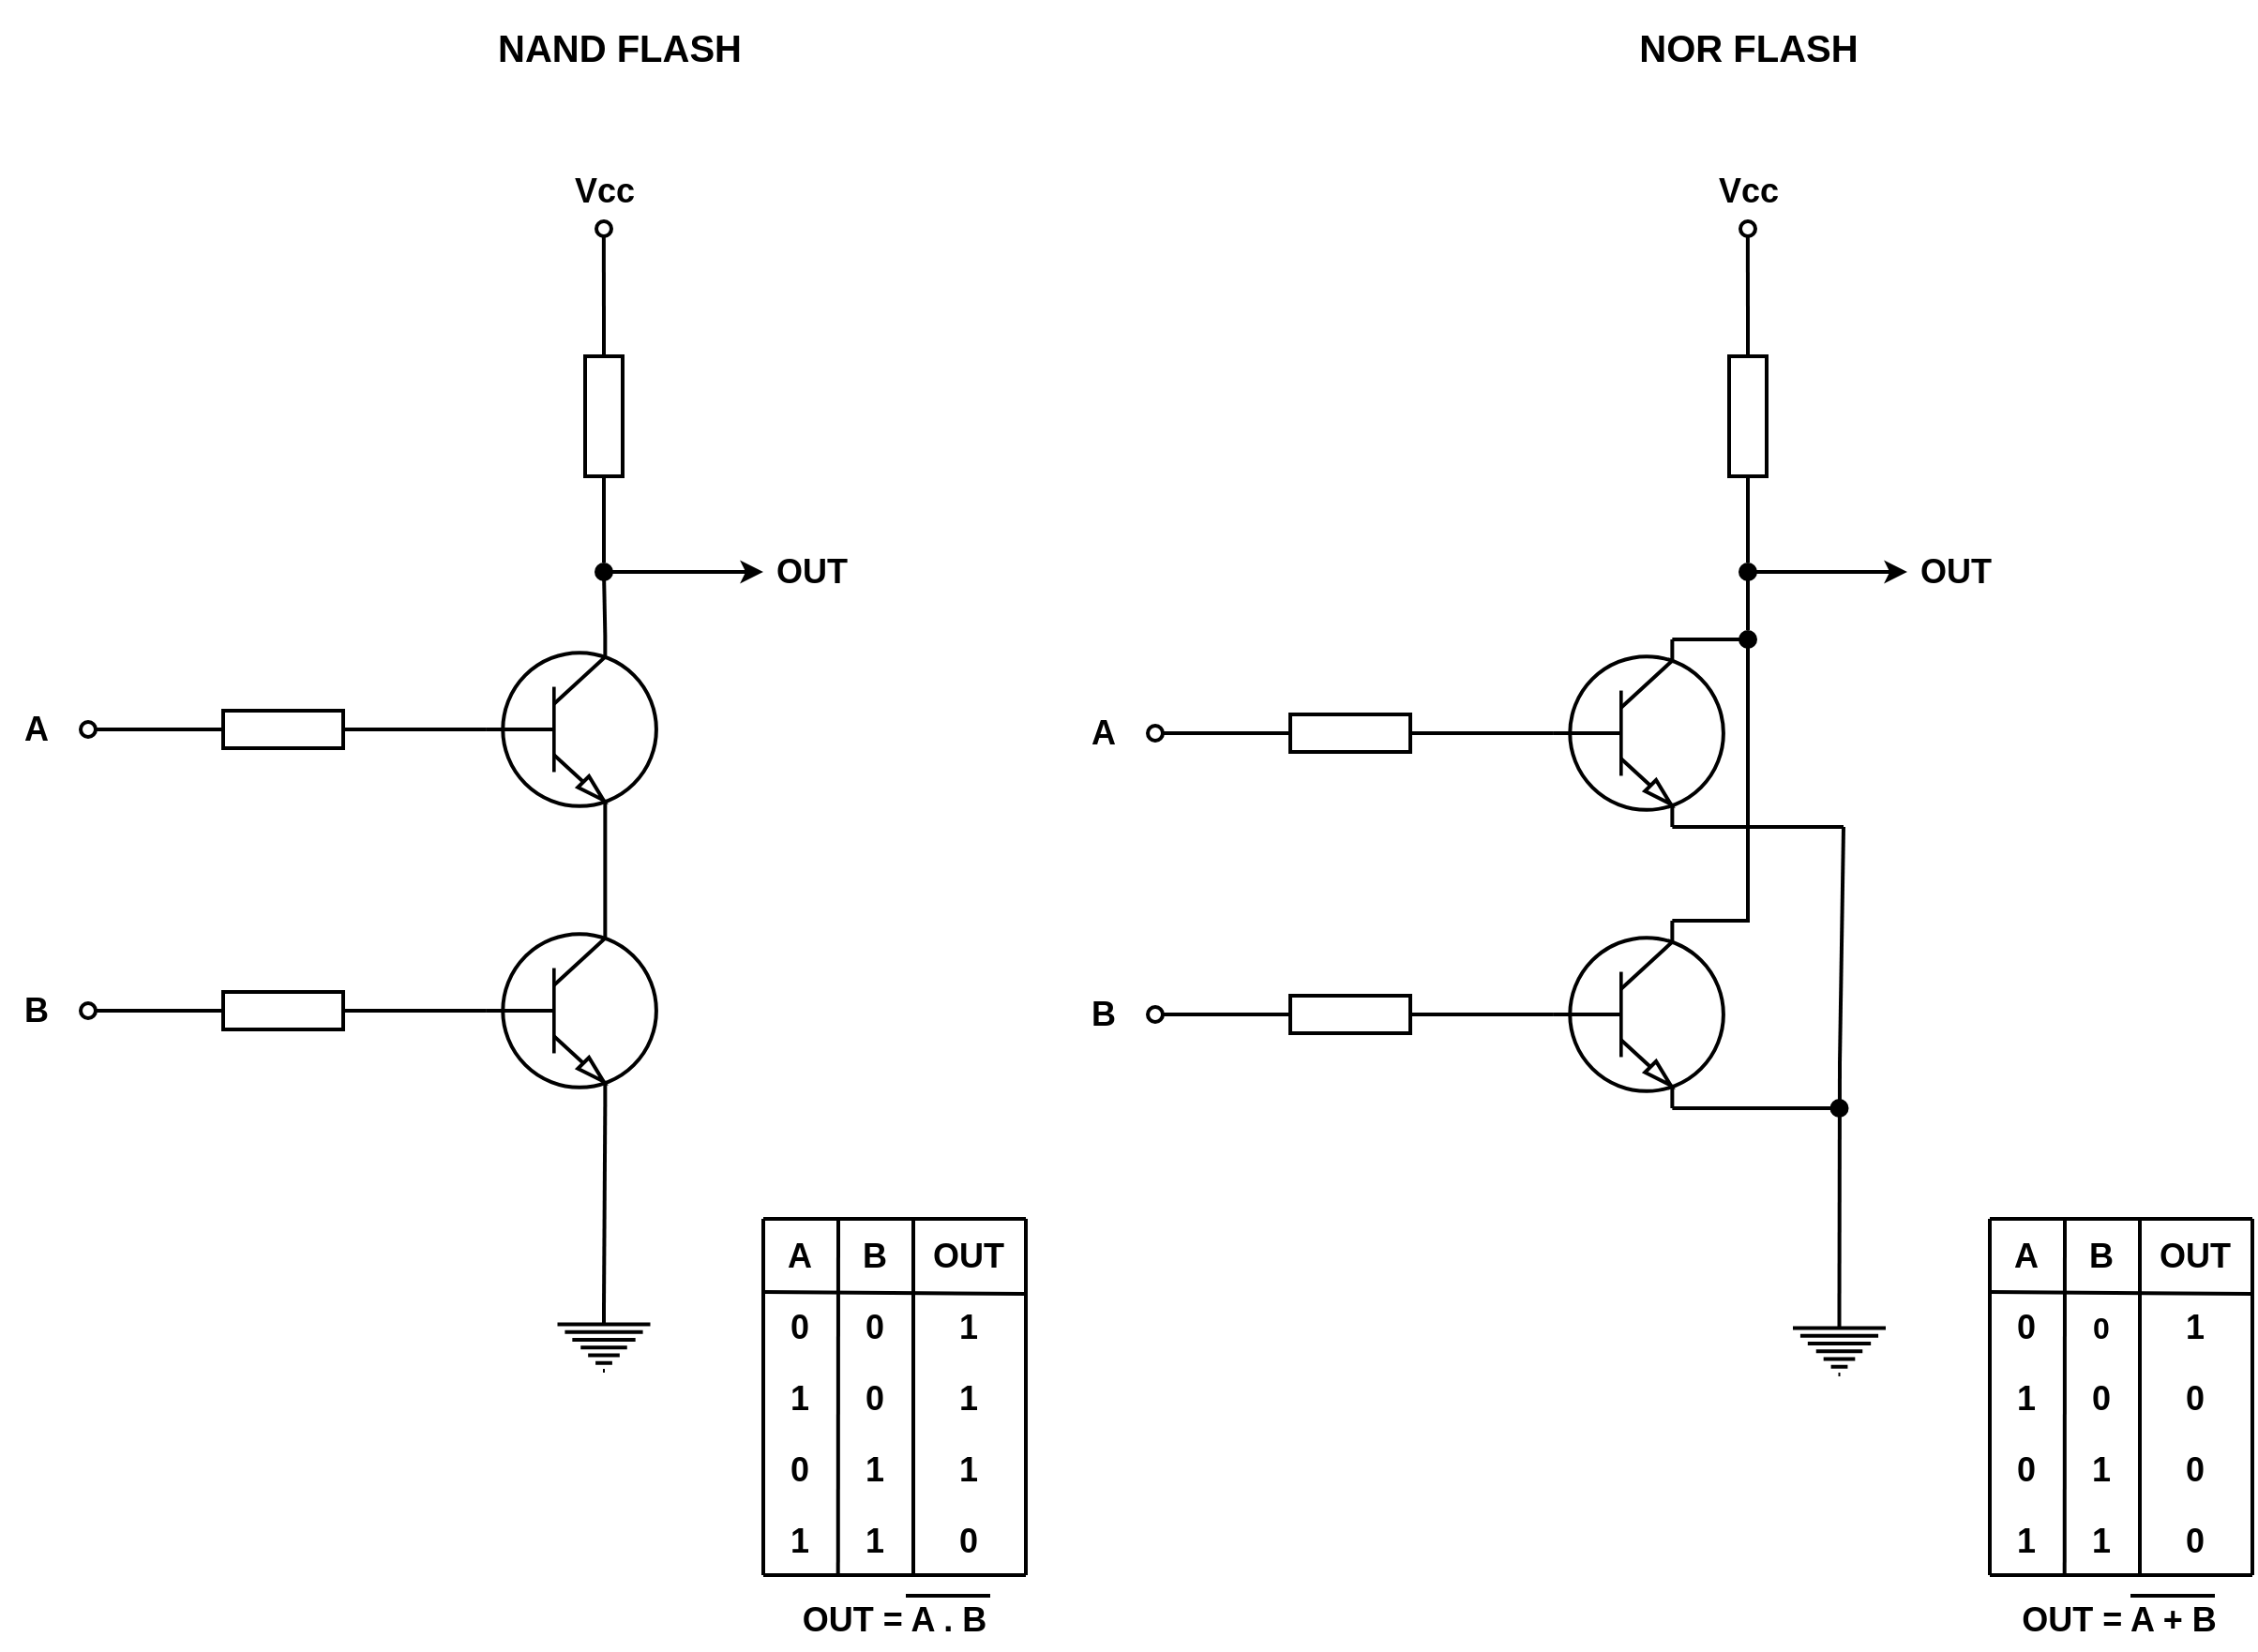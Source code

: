 <mxfile version="26.0.16">
  <diagram name="Page-1" id="vT6rq7Of7pHe-hrVJGG3">
    <mxGraphModel dx="1024" dy="597" grid="0" gridSize="10" guides="1" tooltips="1" connect="1" arrows="1" fold="1" page="1" pageScale="1" pageWidth="1169" pageHeight="827" math="0" shadow="0">
      <root>
        <mxCell id="0" />
        <mxCell id="1" parent="0" />
        <mxCell id="3pAlPZPcOlRgr9j1wwfS-1" value="" style="pointerEvents=1;verticalLabelPosition=bottom;shadow=0;dashed=0;align=center;html=1;verticalAlign=top;shape=mxgraph.electrical.resistors.resistor_1;rotation=90;strokeWidth=2;" vertex="1" parent="1">
          <mxGeometry x="332" y="242" width="100" height="20" as="geometry" />
        </mxCell>
        <mxCell id="3pAlPZPcOlRgr9j1wwfS-3" value="" style="verticalLabelPosition=bottom;shadow=0;dashed=0;align=center;html=1;verticalAlign=top;shape=mxgraph.electrical.transistors.npn_transistor_1;strokeWidth=2;" vertex="1" parent="1">
          <mxGeometry x="317" y="369" width="95" height="100" as="geometry" />
        </mxCell>
        <mxCell id="3pAlPZPcOlRgr9j1wwfS-4" value="" style="endArrow=none;html=1;rounded=0;entryX=1;entryY=0.5;entryDx=0;entryDy=0;entryPerimeter=0;strokeWidth=2;" edge="1" parent="1" source="3pAlPZPcOlRgr9j1wwfS-15" target="3pAlPZPcOlRgr9j1wwfS-1">
          <mxGeometry width="50" height="50" relative="1" as="geometry">
            <mxPoint x="382" y="306" as="sourcePoint" />
            <mxPoint x="409" y="323" as="targetPoint" />
          </mxGeometry>
        </mxCell>
        <mxCell id="3pAlPZPcOlRgr9j1wwfS-5" value="" style="endArrow=none;html=1;rounded=0;entryX=0;entryY=0.5;entryDx=0;entryDy=0;entryPerimeter=0;exitX=1;exitY=0.5;exitDx=0;exitDy=0;exitPerimeter=0;strokeWidth=2;" edge="1" parent="1" source="3pAlPZPcOlRgr9j1wwfS-6" target="3pAlPZPcOlRgr9j1wwfS-3">
          <mxGeometry width="50" height="50" relative="1" as="geometry">
            <mxPoint x="259" y="419" as="sourcePoint" />
            <mxPoint x="283" y="407" as="targetPoint" />
          </mxGeometry>
        </mxCell>
        <mxCell id="3pAlPZPcOlRgr9j1wwfS-6" value="" style="pointerEvents=1;verticalLabelPosition=bottom;shadow=0;dashed=0;align=center;html=1;verticalAlign=top;shape=mxgraph.electrical.resistors.resistor_1;strokeWidth=2;" vertex="1" parent="1">
          <mxGeometry x="161" y="409" width="100" height="20" as="geometry" />
        </mxCell>
        <mxCell id="3pAlPZPcOlRgr9j1wwfS-7" value="" style="verticalLabelPosition=bottom;shadow=0;dashed=0;align=center;html=1;verticalAlign=top;shape=mxgraph.electrical.logic_gates.inverting_contact;strokeWidth=2;" vertex="1" parent="1">
          <mxGeometry x="102" y="414" width="10" height="10" as="geometry" />
        </mxCell>
        <mxCell id="3pAlPZPcOlRgr9j1wwfS-8" value="" style="endArrow=none;html=1;rounded=0;exitX=0;exitY=0.5;exitDx=0;exitDy=0;exitPerimeter=0;entryX=0.9;entryY=0.5;entryDx=0;entryDy=0;entryPerimeter=0;strokeWidth=2;" edge="1" parent="1" source="3pAlPZPcOlRgr9j1wwfS-6" target="3pAlPZPcOlRgr9j1wwfS-7">
          <mxGeometry width="50" height="50" relative="1" as="geometry">
            <mxPoint x="197" y="459" as="sourcePoint" />
            <mxPoint x="247" y="409" as="targetPoint" />
          </mxGeometry>
        </mxCell>
        <mxCell id="3pAlPZPcOlRgr9j1wwfS-9" value="" style="verticalLabelPosition=bottom;shadow=0;dashed=0;align=center;html=1;verticalAlign=top;shape=mxgraph.electrical.transistors.npn_transistor_1;strokeWidth=2;" vertex="1" parent="1">
          <mxGeometry x="317" y="519" width="95" height="100" as="geometry" />
        </mxCell>
        <mxCell id="3pAlPZPcOlRgr9j1wwfS-10" value="" style="endArrow=none;html=1;rounded=0;entryX=0;entryY=0.5;entryDx=0;entryDy=0;entryPerimeter=0;exitX=1;exitY=0.5;exitDx=0;exitDy=0;exitPerimeter=0;strokeWidth=2;" edge="1" parent="1" source="3pAlPZPcOlRgr9j1wwfS-11" target="3pAlPZPcOlRgr9j1wwfS-9">
          <mxGeometry width="50" height="50" relative="1" as="geometry">
            <mxPoint x="259" y="569" as="sourcePoint" />
            <mxPoint x="283" y="557" as="targetPoint" />
          </mxGeometry>
        </mxCell>
        <mxCell id="3pAlPZPcOlRgr9j1wwfS-11" value="" style="pointerEvents=1;verticalLabelPosition=bottom;shadow=0;dashed=0;align=center;html=1;verticalAlign=top;shape=mxgraph.electrical.resistors.resistor_1;strokeWidth=2;" vertex="1" parent="1">
          <mxGeometry x="161" y="559" width="100" height="20" as="geometry" />
        </mxCell>
        <mxCell id="3pAlPZPcOlRgr9j1wwfS-12" value="" style="verticalLabelPosition=bottom;shadow=0;dashed=0;align=center;html=1;verticalAlign=top;shape=mxgraph.electrical.logic_gates.inverting_contact;strokeWidth=2;" vertex="1" parent="1">
          <mxGeometry x="102" y="564" width="10" height="10" as="geometry" />
        </mxCell>
        <mxCell id="3pAlPZPcOlRgr9j1wwfS-13" value="" style="endArrow=none;html=1;rounded=0;exitX=0;exitY=0.5;exitDx=0;exitDy=0;exitPerimeter=0;entryX=0.9;entryY=0.5;entryDx=0;entryDy=0;entryPerimeter=0;strokeWidth=2;" edge="1" parent="1" source="3pAlPZPcOlRgr9j1wwfS-11" target="3pAlPZPcOlRgr9j1wwfS-12">
          <mxGeometry width="50" height="50" relative="1" as="geometry">
            <mxPoint x="197" y="609" as="sourcePoint" />
            <mxPoint x="247" y="559" as="targetPoint" />
          </mxGeometry>
        </mxCell>
        <mxCell id="3pAlPZPcOlRgr9j1wwfS-14" value="" style="endArrow=none;html=1;rounded=0;entryX=0.7;entryY=1;entryDx=0;entryDy=0;entryPerimeter=0;exitX=0.7;exitY=0;exitDx=0;exitDy=0;exitPerimeter=0;strokeWidth=2;" edge="1" parent="1" source="3pAlPZPcOlRgr9j1wwfS-9" target="3pAlPZPcOlRgr9j1wwfS-3">
          <mxGeometry width="50" height="50" relative="1" as="geometry">
            <mxPoint x="342" y="563" as="sourcePoint" />
            <mxPoint x="392" y="513" as="targetPoint" />
          </mxGeometry>
        </mxCell>
        <mxCell id="3pAlPZPcOlRgr9j1wwfS-15" value="" style="verticalLabelPosition=bottom;shadow=0;dashed=0;align=center;html=1;verticalAlign=top;shape=mxgraph.electrical.logic_gates.inverting_contact;fillColor=#000000;strokeWidth=2;" vertex="1" parent="1">
          <mxGeometry x="377" y="330" width="10" height="10" as="geometry" />
        </mxCell>
        <mxCell id="3pAlPZPcOlRgr9j1wwfS-19" value="" style="endArrow=none;html=1;rounded=0;exitX=0.7;exitY=0;exitDx=0;exitDy=0;exitPerimeter=0;entryX=0.5;entryY=0.5;entryDx=0;entryDy=0;entryPerimeter=0;strokeWidth=2;" edge="1" parent="1" source="3pAlPZPcOlRgr9j1wwfS-3" target="3pAlPZPcOlRgr9j1wwfS-15">
          <mxGeometry width="50" height="50" relative="1" as="geometry">
            <mxPoint x="347" y="377" as="sourcePoint" />
            <mxPoint x="397" y="327" as="targetPoint" />
          </mxGeometry>
        </mxCell>
        <mxCell id="3pAlPZPcOlRgr9j1wwfS-20" value="" style="endArrow=none;html=1;rounded=0;exitX=0;exitY=0.5;exitDx=0;exitDy=0;exitPerimeter=0;entryX=0.492;entryY=0.888;entryDx=0;entryDy=0;entryPerimeter=0;strokeWidth=2;" edge="1" parent="1" source="3pAlPZPcOlRgr9j1wwfS-1" target="3pAlPZPcOlRgr9j1wwfS-21">
          <mxGeometry width="50" height="50" relative="1" as="geometry">
            <mxPoint x="360" y="174" as="sourcePoint" />
            <mxPoint x="382" y="149" as="targetPoint" />
          </mxGeometry>
        </mxCell>
        <mxCell id="3pAlPZPcOlRgr9j1wwfS-21" value="" style="verticalLabelPosition=bottom;shadow=0;dashed=0;align=center;html=1;verticalAlign=top;shape=mxgraph.electrical.logic_gates.inverting_contact;strokeWidth=2;" vertex="1" parent="1">
          <mxGeometry x="377" y="147" width="10" height="10" as="geometry" />
        </mxCell>
        <mxCell id="3pAlPZPcOlRgr9j1wwfS-24" value="" style="pointerEvents=1;verticalLabelPosition=bottom;shadow=0;dashed=0;align=center;html=1;verticalAlign=top;shape=mxgraph.electrical.signal_sources.protective_earth;strokeWidth=2;" vertex="1" parent="1">
          <mxGeometry x="357.25" y="728" width="49.5" height="33" as="geometry" />
        </mxCell>
        <mxCell id="3pAlPZPcOlRgr9j1wwfS-25" value="" style="endArrow=none;html=1;rounded=0;entryX=0.7;entryY=1;entryDx=0;entryDy=0;entryPerimeter=0;exitX=0.5;exitY=0;exitDx=0;exitDy=0;exitPerimeter=0;strokeWidth=2;" edge="1" parent="1" source="3pAlPZPcOlRgr9j1wwfS-24" target="3pAlPZPcOlRgr9j1wwfS-9">
          <mxGeometry width="50" height="50" relative="1" as="geometry">
            <mxPoint x="343" y="697" as="sourcePoint" />
            <mxPoint x="393" y="647" as="targetPoint" />
          </mxGeometry>
        </mxCell>
        <mxCell id="3pAlPZPcOlRgr9j1wwfS-26" value="&lt;font style=&quot;font-size: 18px;&quot;&gt;&lt;b style=&quot;&quot;&gt;A&lt;/b&gt;&lt;/font&gt;" style="text;html=1;align=center;verticalAlign=middle;whiteSpace=wrap;rounded=0;strokeWidth=2;" vertex="1" parent="1">
          <mxGeometry x="60" y="400" width="39" height="38" as="geometry" />
        </mxCell>
        <mxCell id="3pAlPZPcOlRgr9j1wwfS-27" value="&lt;font style=&quot;font-size: 18px;&quot;&gt;&lt;b style=&quot;&quot;&gt;B&lt;/b&gt;&lt;/font&gt;" style="text;html=1;align=center;verticalAlign=middle;whiteSpace=wrap;rounded=0;strokeWidth=2;" vertex="1" parent="1">
          <mxGeometry x="60" y="550" width="39" height="38" as="geometry" />
        </mxCell>
        <mxCell id="3pAlPZPcOlRgr9j1wwfS-28" value="&lt;font style=&quot;font-size: 18px;&quot;&gt;&lt;b style=&quot;&quot;&gt;Vcc&lt;/b&gt;&lt;/font&gt;" style="text;html=1;align=center;verticalAlign=middle;whiteSpace=wrap;rounded=0;strokeWidth=2;" vertex="1" parent="1">
          <mxGeometry x="362.5" y="113" width="39" height="38" as="geometry" />
        </mxCell>
        <mxCell id="3pAlPZPcOlRgr9j1wwfS-29" value="" style="endArrow=classic;html=1;rounded=0;exitX=0.9;exitY=0.5;exitDx=0;exitDy=0;exitPerimeter=0;strokeWidth=2;" edge="1" parent="1" source="3pAlPZPcOlRgr9j1wwfS-15">
          <mxGeometry width="50" height="50" relative="1" as="geometry">
            <mxPoint x="410" y="322" as="sourcePoint" />
            <mxPoint x="467" y="335" as="targetPoint" />
          </mxGeometry>
        </mxCell>
        <mxCell id="3pAlPZPcOlRgr9j1wwfS-31" value="" style="pointerEvents=1;verticalLabelPosition=bottom;shadow=0;dashed=0;align=center;html=1;verticalAlign=top;shape=mxgraph.electrical.resistors.resistor_1;rotation=90;strokeWidth=2;" vertex="1" parent="1">
          <mxGeometry x="942" y="242" width="100" height="20" as="geometry" />
        </mxCell>
        <mxCell id="3pAlPZPcOlRgr9j1wwfS-32" value="" style="verticalLabelPosition=bottom;shadow=0;dashed=0;align=center;html=1;verticalAlign=top;shape=mxgraph.electrical.transistors.npn_transistor_1;strokeWidth=2;" vertex="1" parent="1">
          <mxGeometry x="886" y="371" width="95" height="100" as="geometry" />
        </mxCell>
        <mxCell id="3pAlPZPcOlRgr9j1wwfS-33" value="" style="endArrow=none;html=1;rounded=0;entryX=1;entryY=0.5;entryDx=0;entryDy=0;entryPerimeter=0;strokeWidth=2;" edge="1" parent="1" source="3pAlPZPcOlRgr9j1wwfS-44" target="3pAlPZPcOlRgr9j1wwfS-31">
          <mxGeometry width="50" height="50" relative="1" as="geometry">
            <mxPoint x="992" y="306" as="sourcePoint" />
            <mxPoint x="1019" y="323" as="targetPoint" />
          </mxGeometry>
        </mxCell>
        <mxCell id="3pAlPZPcOlRgr9j1wwfS-34" value="" style="endArrow=none;html=1;rounded=0;entryX=0;entryY=0.5;entryDx=0;entryDy=0;entryPerimeter=0;exitX=1;exitY=0.5;exitDx=0;exitDy=0;exitPerimeter=0;strokeWidth=2;" edge="1" parent="1" source="3pAlPZPcOlRgr9j1wwfS-35" target="3pAlPZPcOlRgr9j1wwfS-32">
          <mxGeometry width="50" height="50" relative="1" as="geometry">
            <mxPoint x="828" y="421" as="sourcePoint" />
            <mxPoint x="852" y="409" as="targetPoint" />
          </mxGeometry>
        </mxCell>
        <mxCell id="3pAlPZPcOlRgr9j1wwfS-35" value="" style="pointerEvents=1;verticalLabelPosition=bottom;shadow=0;dashed=0;align=center;html=1;verticalAlign=top;shape=mxgraph.electrical.resistors.resistor_1;strokeWidth=2;" vertex="1" parent="1">
          <mxGeometry x="730" y="411" width="100" height="20" as="geometry" />
        </mxCell>
        <mxCell id="3pAlPZPcOlRgr9j1wwfS-36" value="" style="verticalLabelPosition=bottom;shadow=0;dashed=0;align=center;html=1;verticalAlign=top;shape=mxgraph.electrical.logic_gates.inverting_contact;strokeWidth=2;" vertex="1" parent="1">
          <mxGeometry x="671" y="416" width="10" height="10" as="geometry" />
        </mxCell>
        <mxCell id="3pAlPZPcOlRgr9j1wwfS-37" value="" style="endArrow=none;html=1;rounded=0;exitX=0;exitY=0.5;exitDx=0;exitDy=0;exitPerimeter=0;entryX=0.9;entryY=0.5;entryDx=0;entryDy=0;entryPerimeter=0;strokeWidth=2;" edge="1" parent="1" source="3pAlPZPcOlRgr9j1wwfS-35" target="3pAlPZPcOlRgr9j1wwfS-36">
          <mxGeometry width="50" height="50" relative="1" as="geometry">
            <mxPoint x="766" y="461" as="sourcePoint" />
            <mxPoint x="816" y="411" as="targetPoint" />
          </mxGeometry>
        </mxCell>
        <mxCell id="3pAlPZPcOlRgr9j1wwfS-38" value="" style="verticalLabelPosition=bottom;shadow=0;dashed=0;align=center;html=1;verticalAlign=top;shape=mxgraph.electrical.transistors.npn_transistor_1;strokeWidth=2;" vertex="1" parent="1">
          <mxGeometry x="886" y="521" width="95" height="100" as="geometry" />
        </mxCell>
        <mxCell id="3pAlPZPcOlRgr9j1wwfS-39" value="" style="endArrow=none;html=1;rounded=0;entryX=0;entryY=0.5;entryDx=0;entryDy=0;entryPerimeter=0;exitX=1;exitY=0.5;exitDx=0;exitDy=0;exitPerimeter=0;strokeWidth=2;" edge="1" parent="1" source="3pAlPZPcOlRgr9j1wwfS-40" target="3pAlPZPcOlRgr9j1wwfS-38">
          <mxGeometry width="50" height="50" relative="1" as="geometry">
            <mxPoint x="828" y="571" as="sourcePoint" />
            <mxPoint x="852" y="559" as="targetPoint" />
          </mxGeometry>
        </mxCell>
        <mxCell id="3pAlPZPcOlRgr9j1wwfS-40" value="" style="pointerEvents=1;verticalLabelPosition=bottom;shadow=0;dashed=0;align=center;html=1;verticalAlign=top;shape=mxgraph.electrical.resistors.resistor_1;strokeWidth=2;" vertex="1" parent="1">
          <mxGeometry x="730" y="561" width="100" height="20" as="geometry" />
        </mxCell>
        <mxCell id="3pAlPZPcOlRgr9j1wwfS-41" value="" style="verticalLabelPosition=bottom;shadow=0;dashed=0;align=center;html=1;verticalAlign=top;shape=mxgraph.electrical.logic_gates.inverting_contact;strokeWidth=2;" vertex="1" parent="1">
          <mxGeometry x="671" y="566" width="10" height="10" as="geometry" />
        </mxCell>
        <mxCell id="3pAlPZPcOlRgr9j1wwfS-42" value="" style="endArrow=none;html=1;rounded=0;exitX=0;exitY=0.5;exitDx=0;exitDy=0;exitPerimeter=0;entryX=0.9;entryY=0.5;entryDx=0;entryDy=0;entryPerimeter=0;strokeWidth=2;" edge="1" parent="1" source="3pAlPZPcOlRgr9j1wwfS-40" target="3pAlPZPcOlRgr9j1wwfS-41">
          <mxGeometry width="50" height="50" relative="1" as="geometry">
            <mxPoint x="766" y="611" as="sourcePoint" />
            <mxPoint x="816" y="561" as="targetPoint" />
          </mxGeometry>
        </mxCell>
        <mxCell id="3pAlPZPcOlRgr9j1wwfS-43" value="" style="endArrow=none;html=1;rounded=0;entryX=0.7;entryY=1;entryDx=0;entryDy=0;entryPerimeter=0;strokeWidth=2;" edge="1" parent="1" target="3pAlPZPcOlRgr9j1wwfS-32">
          <mxGeometry width="50" height="50" relative="1" as="geometry">
            <mxPoint x="1043" y="471" as="sourcePoint" />
            <mxPoint x="961" y="515" as="targetPoint" />
          </mxGeometry>
        </mxCell>
        <mxCell id="3pAlPZPcOlRgr9j1wwfS-44" value="" style="verticalLabelPosition=bottom;shadow=0;dashed=0;align=center;html=1;verticalAlign=top;shape=mxgraph.electrical.logic_gates.inverting_contact;fillColor=#000000;strokeWidth=2;" vertex="1" parent="1">
          <mxGeometry x="987" y="330" width="10" height="10" as="geometry" />
        </mxCell>
        <mxCell id="3pAlPZPcOlRgr9j1wwfS-45" value="" style="endArrow=none;html=1;rounded=0;entryX=0.5;entryY=0.5;entryDx=0;entryDy=0;entryPerimeter=0;strokeWidth=2;" edge="1" parent="1" source="3pAlPZPcOlRgr9j1wwfS-56" target="3pAlPZPcOlRgr9j1wwfS-44">
          <mxGeometry width="50" height="50" relative="1" as="geometry">
            <mxPoint x="992" y="379" as="sourcePoint" />
            <mxPoint x="1007" y="327" as="targetPoint" />
          </mxGeometry>
        </mxCell>
        <mxCell id="3pAlPZPcOlRgr9j1wwfS-46" value="" style="endArrow=none;html=1;rounded=0;exitX=0;exitY=0.5;exitDx=0;exitDy=0;exitPerimeter=0;entryX=0.492;entryY=0.888;entryDx=0;entryDy=0;entryPerimeter=0;strokeWidth=2;" edge="1" parent="1" source="3pAlPZPcOlRgr9j1wwfS-31" target="3pAlPZPcOlRgr9j1wwfS-47">
          <mxGeometry width="50" height="50" relative="1" as="geometry">
            <mxPoint x="970" y="174" as="sourcePoint" />
            <mxPoint x="992" y="149" as="targetPoint" />
          </mxGeometry>
        </mxCell>
        <mxCell id="3pAlPZPcOlRgr9j1wwfS-47" value="" style="verticalLabelPosition=bottom;shadow=0;dashed=0;align=center;html=1;verticalAlign=top;shape=mxgraph.electrical.logic_gates.inverting_contact;strokeWidth=2;" vertex="1" parent="1">
          <mxGeometry x="987" y="147" width="10" height="10" as="geometry" />
        </mxCell>
        <mxCell id="3pAlPZPcOlRgr9j1wwfS-49" value="" style="endArrow=none;html=1;rounded=0;entryX=0.7;entryY=1;entryDx=0;entryDy=0;entryPerimeter=0;strokeWidth=2;" edge="1" parent="1" target="3pAlPZPcOlRgr9j1wwfS-38">
          <mxGeometry width="50" height="50" relative="1" as="geometry">
            <mxPoint x="1042" y="621" as="sourcePoint" />
            <mxPoint x="962" y="649" as="targetPoint" />
          </mxGeometry>
        </mxCell>
        <mxCell id="3pAlPZPcOlRgr9j1wwfS-50" value="&lt;font style=&quot;font-size: 18px;&quot;&gt;&lt;b style=&quot;&quot;&gt;A&lt;/b&gt;&lt;/font&gt;" style="text;html=1;align=center;verticalAlign=middle;whiteSpace=wrap;rounded=0;strokeWidth=2;" vertex="1" parent="1">
          <mxGeometry x="629" y="402" width="39" height="38" as="geometry" />
        </mxCell>
        <mxCell id="3pAlPZPcOlRgr9j1wwfS-51" value="&lt;font style=&quot;font-size: 18px;&quot;&gt;&lt;b style=&quot;&quot;&gt;B&lt;/b&gt;&lt;/font&gt;" style="text;html=1;align=center;verticalAlign=middle;whiteSpace=wrap;rounded=0;strokeWidth=2;" vertex="1" parent="1">
          <mxGeometry x="629" y="552" width="39" height="38" as="geometry" />
        </mxCell>
        <mxCell id="3pAlPZPcOlRgr9j1wwfS-52" value="&lt;font style=&quot;font-size: 18px;&quot;&gt;&lt;b style=&quot;&quot;&gt;Vcc&lt;/b&gt;&lt;/font&gt;" style="text;html=1;align=center;verticalAlign=middle;whiteSpace=wrap;rounded=0;strokeWidth=2;" vertex="1" parent="1">
          <mxGeometry x="972.5" y="113" width="39" height="38" as="geometry" />
        </mxCell>
        <mxCell id="3pAlPZPcOlRgr9j1wwfS-53" value="" style="endArrow=classic;html=1;rounded=0;exitX=0.9;exitY=0.5;exitDx=0;exitDy=0;exitPerimeter=0;strokeWidth=2;" edge="1" parent="1" source="3pAlPZPcOlRgr9j1wwfS-44">
          <mxGeometry width="50" height="50" relative="1" as="geometry">
            <mxPoint x="1020" y="322" as="sourcePoint" />
            <mxPoint x="1077" y="335" as="targetPoint" />
          </mxGeometry>
        </mxCell>
        <mxCell id="3pAlPZPcOlRgr9j1wwfS-54" value="&lt;font style=&quot;font-size: 18px;&quot;&gt;&lt;b style=&quot;&quot;&gt;OUT&lt;/b&gt;&lt;/font&gt;" style="text;html=1;align=center;verticalAlign=middle;whiteSpace=wrap;rounded=0;strokeWidth=2;" vertex="1" parent="1">
          <mxGeometry x="1077" y="316" width="52" height="38" as="geometry" />
        </mxCell>
        <mxCell id="3pAlPZPcOlRgr9j1wwfS-59" value="" style="endArrow=none;html=1;rounded=0;exitX=0.7;exitY=0;exitDx=0;exitDy=0;exitPerimeter=0;strokeWidth=2;" edge="1" parent="1" source="3pAlPZPcOlRgr9j1wwfS-32">
          <mxGeometry width="50" height="50" relative="1" as="geometry">
            <mxPoint x="967" y="412" as="sourcePoint" />
            <mxPoint x="992" y="371" as="targetPoint" />
          </mxGeometry>
        </mxCell>
        <mxCell id="3pAlPZPcOlRgr9j1wwfS-60" value="" style="endArrow=none;html=1;rounded=0;entryX=0.5;entryY=0.5;entryDx=0;entryDy=0;entryPerimeter=0;strokeWidth=2;" edge="1" parent="1" target="3pAlPZPcOlRgr9j1wwfS-56">
          <mxGeometry width="50" height="50" relative="1" as="geometry">
            <mxPoint x="992" y="379" as="sourcePoint" />
            <mxPoint x="992" y="335" as="targetPoint" />
          </mxGeometry>
        </mxCell>
        <mxCell id="3pAlPZPcOlRgr9j1wwfS-56" value="" style="verticalLabelPosition=bottom;shadow=0;dashed=0;align=center;html=1;verticalAlign=top;shape=mxgraph.electrical.logic_gates.inverting_contact;fillColor=#000000;strokeWidth=2;" vertex="1" parent="1">
          <mxGeometry x="987" y="366" width="10" height="10" as="geometry" />
        </mxCell>
        <mxCell id="3pAlPZPcOlRgr9j1wwfS-61" value="" style="endArrow=none;html=1;rounded=0;exitX=0.7;exitY=0;exitDx=0;exitDy=0;exitPerimeter=0;strokeWidth=2;" edge="1" parent="1" source="3pAlPZPcOlRgr9j1wwfS-38">
          <mxGeometry width="50" height="50" relative="1" as="geometry">
            <mxPoint x="992" y="441" as="sourcePoint" />
            <mxPoint x="992" y="378" as="targetPoint" />
            <Array as="points">
              <mxPoint x="992" y="521" />
            </Array>
          </mxGeometry>
        </mxCell>
        <mxCell id="3pAlPZPcOlRgr9j1wwfS-62" value="" style="endArrow=none;html=1;rounded=0;strokeWidth=2;" edge="1" parent="1">
          <mxGeometry width="50" height="50" relative="1" as="geometry">
            <mxPoint x="1041" y="597" as="sourcePoint" />
            <mxPoint x="1043" y="471" as="targetPoint" />
          </mxGeometry>
        </mxCell>
        <mxCell id="3pAlPZPcOlRgr9j1wwfS-63" value="" style="pointerEvents=1;verticalLabelPosition=bottom;shadow=0;dashed=0;align=center;html=1;verticalAlign=top;shape=mxgraph.electrical.signal_sources.protective_earth;strokeWidth=2;" vertex="1" parent="1">
          <mxGeometry x="1016" y="730" width="49.5" height="33" as="geometry" />
        </mxCell>
        <mxCell id="3pAlPZPcOlRgr9j1wwfS-64" value="" style="endArrow=none;html=1;rounded=0;exitX=0.5;exitY=0;exitDx=0;exitDy=0;exitPerimeter=0;strokeWidth=2;" edge="1" parent="1" source="3pAlPZPcOlRgr9j1wwfS-63">
          <mxGeometry width="50" height="50" relative="1" as="geometry">
            <mxPoint x="1040.13" y="730" as="sourcePoint" />
            <mxPoint x="1041" y="597" as="targetPoint" />
          </mxGeometry>
        </mxCell>
        <mxCell id="3pAlPZPcOlRgr9j1wwfS-65" value="" style="verticalLabelPosition=bottom;shadow=0;dashed=0;align=center;html=1;verticalAlign=top;shape=mxgraph.electrical.logic_gates.inverting_contact;fillColor=#000000;strokeWidth=2;" vertex="1" parent="1">
          <mxGeometry x="1035.75" y="616" width="10" height="10" as="geometry" />
        </mxCell>
        <mxCell id="3pAlPZPcOlRgr9j1wwfS-67" value="" style="endArrow=none;html=1;rounded=0;exitX=0;exitY=0;exitDx=0;exitDy=0;strokeWidth=2;" edge="1" parent="1" source="3pAlPZPcOlRgr9j1wwfS-76">
          <mxGeometry width="50" height="50" relative="1" as="geometry">
            <mxPoint x="463.0" y="719" as="sourcePoint" />
            <mxPoint x="607" y="720" as="targetPoint" />
          </mxGeometry>
        </mxCell>
        <mxCell id="3pAlPZPcOlRgr9j1wwfS-68" value="" style="endArrow=none;html=1;rounded=0;strokeWidth=2;" edge="1" parent="1">
          <mxGeometry width="50" height="50" relative="1" as="geometry">
            <mxPoint x="547" y="870" as="sourcePoint" />
            <mxPoint x="547" y="680" as="targetPoint" />
          </mxGeometry>
        </mxCell>
        <mxCell id="3pAlPZPcOlRgr9j1wwfS-69" value="" style="endArrow=none;html=1;rounded=0;exitX=1.022;exitY=0.975;exitDx=0;exitDy=0;exitPerimeter=0;strokeWidth=2;" edge="1" parent="1" source="3pAlPZPcOlRgr9j1wwfS-85">
          <mxGeometry width="50" height="50" relative="1" as="geometry">
            <mxPoint x="507.0" y="860" as="sourcePoint" />
            <mxPoint x="507.0" y="680" as="targetPoint" />
          </mxGeometry>
        </mxCell>
        <mxCell id="3pAlPZPcOlRgr9j1wwfS-70" value="" style="endArrow=none;html=1;rounded=0;strokeWidth=2;" edge="1" parent="1">
          <mxGeometry width="50" height="50" relative="1" as="geometry">
            <mxPoint x="467.0" y="870" as="sourcePoint" />
            <mxPoint x="467" y="680" as="targetPoint" />
          </mxGeometry>
        </mxCell>
        <mxCell id="3pAlPZPcOlRgr9j1wwfS-71" value="" style="endArrow=none;html=1;rounded=0;strokeWidth=2;" edge="1" parent="1">
          <mxGeometry width="50" height="50" relative="1" as="geometry">
            <mxPoint x="607" y="870" as="sourcePoint" />
            <mxPoint x="607" y="680" as="targetPoint" />
          </mxGeometry>
        </mxCell>
        <mxCell id="3pAlPZPcOlRgr9j1wwfS-73" value="&lt;font style=&quot;font-size: 18px;&quot;&gt;&lt;b style=&quot;&quot;&gt;A&lt;/b&gt;&lt;/font&gt;" style="text;html=1;align=center;verticalAlign=middle;whiteSpace=wrap;rounded=0;strokeWidth=2;" vertex="1" parent="1">
          <mxGeometry x="467.0" y="681" width="39" height="38" as="geometry" />
        </mxCell>
        <mxCell id="3pAlPZPcOlRgr9j1wwfS-74" value="&lt;font style=&quot;font-size: 18px;&quot;&gt;&lt;b style=&quot;&quot;&gt;B&lt;/b&gt;&lt;/font&gt;" style="text;html=1;align=center;verticalAlign=middle;whiteSpace=wrap;rounded=0;strokeWidth=2;" vertex="1" parent="1">
          <mxGeometry x="507.0" y="681" width="39" height="38" as="geometry" />
        </mxCell>
        <mxCell id="3pAlPZPcOlRgr9j1wwfS-75" value="&lt;font style=&quot;font-size: 18px;&quot;&gt;&lt;b style=&quot;&quot;&gt;OUT&lt;/b&gt;&lt;/font&gt;" style="text;html=1;align=center;verticalAlign=middle;whiteSpace=wrap;rounded=0;strokeWidth=2;" vertex="1" parent="1">
          <mxGeometry x="557" y="681" width="39" height="38" as="geometry" />
        </mxCell>
        <mxCell id="3pAlPZPcOlRgr9j1wwfS-76" value="&lt;font style=&quot;font-size: 18px;&quot;&gt;&lt;b style=&quot;&quot;&gt;0&lt;/b&gt;&lt;/font&gt;" style="text;html=1;align=center;verticalAlign=middle;whiteSpace=wrap;rounded=0;strokeWidth=2;" vertex="1" parent="1">
          <mxGeometry x="467.0" y="719" width="39" height="38" as="geometry" />
        </mxCell>
        <mxCell id="3pAlPZPcOlRgr9j1wwfS-77" value="&lt;font style=&quot;font-size: 18px;&quot;&gt;&lt;b style=&quot;&quot;&gt;0&lt;/b&gt;&lt;/font&gt;" style="text;html=1;align=center;verticalAlign=middle;whiteSpace=wrap;rounded=0;strokeWidth=2;" vertex="1" parent="1">
          <mxGeometry x="507.0" y="719" width="39" height="38" as="geometry" />
        </mxCell>
        <mxCell id="3pAlPZPcOlRgr9j1wwfS-78" value="&lt;font style=&quot;font-size: 18px;&quot;&gt;&lt;b style=&quot;&quot;&gt;1&lt;/b&gt;&lt;/font&gt;" style="text;html=1;align=center;verticalAlign=middle;whiteSpace=wrap;rounded=0;strokeWidth=2;" vertex="1" parent="1">
          <mxGeometry x="557" y="719" width="39" height="38" as="geometry" />
        </mxCell>
        <mxCell id="3pAlPZPcOlRgr9j1wwfS-79" value="&lt;font style=&quot;font-size: 18px;&quot;&gt;&lt;b style=&quot;&quot;&gt;1&lt;/b&gt;&lt;/font&gt;" style="text;html=1;align=center;verticalAlign=middle;whiteSpace=wrap;rounded=0;strokeWidth=2;" vertex="1" parent="1">
          <mxGeometry x="467.0" y="757" width="39" height="38" as="geometry" />
        </mxCell>
        <mxCell id="3pAlPZPcOlRgr9j1wwfS-80" value="&lt;font style=&quot;font-size: 18px;&quot;&gt;&lt;b style=&quot;&quot;&gt;0&lt;/b&gt;&lt;/font&gt;" style="text;html=1;align=center;verticalAlign=middle;whiteSpace=wrap;rounded=0;strokeWidth=2;" vertex="1" parent="1">
          <mxGeometry x="507.0" y="757" width="39" height="38" as="geometry" />
        </mxCell>
        <mxCell id="3pAlPZPcOlRgr9j1wwfS-81" value="&lt;font style=&quot;font-size: 18px;&quot;&gt;&lt;b style=&quot;&quot;&gt;1&lt;/b&gt;&lt;/font&gt;" style="text;html=1;align=center;verticalAlign=middle;whiteSpace=wrap;rounded=0;strokeWidth=2;" vertex="1" parent="1">
          <mxGeometry x="557" y="757" width="39" height="38" as="geometry" />
        </mxCell>
        <mxCell id="3pAlPZPcOlRgr9j1wwfS-82" value="&lt;font style=&quot;font-size: 18px;&quot;&gt;&lt;b style=&quot;&quot;&gt;0&lt;/b&gt;&lt;/font&gt;" style="text;html=1;align=center;verticalAlign=middle;whiteSpace=wrap;rounded=0;strokeWidth=2;" vertex="1" parent="1">
          <mxGeometry x="467.0" y="795" width="39" height="38" as="geometry" />
        </mxCell>
        <mxCell id="3pAlPZPcOlRgr9j1wwfS-83" value="&lt;font style=&quot;font-size: 18px;&quot;&gt;&lt;b style=&quot;&quot;&gt;1&lt;/b&gt;&lt;/font&gt;" style="text;html=1;align=center;verticalAlign=middle;whiteSpace=wrap;rounded=0;strokeWidth=2;" vertex="1" parent="1">
          <mxGeometry x="507.0" y="795" width="39" height="38" as="geometry" />
        </mxCell>
        <mxCell id="3pAlPZPcOlRgr9j1wwfS-84" value="&lt;font style=&quot;font-size: 18px;&quot;&gt;&lt;b style=&quot;&quot;&gt;1&lt;/b&gt;&lt;/font&gt;" style="text;html=1;align=center;verticalAlign=middle;whiteSpace=wrap;rounded=0;strokeWidth=2;" vertex="1" parent="1">
          <mxGeometry x="557" y="795" width="39" height="38" as="geometry" />
        </mxCell>
        <mxCell id="3pAlPZPcOlRgr9j1wwfS-85" value="&lt;font style=&quot;font-size: 18px;&quot;&gt;&lt;b style=&quot;&quot;&gt;1&lt;/b&gt;&lt;/font&gt;" style="text;html=1;align=center;verticalAlign=middle;whiteSpace=wrap;rounded=0;strokeWidth=2;" vertex="1" parent="1">
          <mxGeometry x="467.0" y="833" width="39" height="38" as="geometry" />
        </mxCell>
        <mxCell id="3pAlPZPcOlRgr9j1wwfS-86" value="&lt;font style=&quot;font-size: 18px;&quot;&gt;&lt;b style=&quot;&quot;&gt;1&lt;/b&gt;&lt;/font&gt;" style="text;html=1;align=center;verticalAlign=middle;whiteSpace=wrap;rounded=0;strokeWidth=2;" vertex="1" parent="1">
          <mxGeometry x="507.0" y="833" width="39" height="38" as="geometry" />
        </mxCell>
        <mxCell id="3pAlPZPcOlRgr9j1wwfS-87" value="&lt;font style=&quot;font-size: 18px;&quot;&gt;&lt;b style=&quot;&quot;&gt;0&lt;/b&gt;&lt;/font&gt;" style="text;html=1;align=center;verticalAlign=middle;whiteSpace=wrap;rounded=0;strokeWidth=2;" vertex="1" parent="1">
          <mxGeometry x="557" y="833" width="39" height="38" as="geometry" />
        </mxCell>
        <mxCell id="3pAlPZPcOlRgr9j1wwfS-91" value="" style="endArrow=none;html=1;rounded=0;strokeWidth=2;" edge="1" parent="1">
          <mxGeometry width="50" height="50" relative="1" as="geometry">
            <mxPoint x="467.0" y="870" as="sourcePoint" />
            <mxPoint x="607" y="870" as="targetPoint" />
          </mxGeometry>
        </mxCell>
        <mxCell id="3pAlPZPcOlRgr9j1wwfS-92" value="" style="endArrow=none;html=1;rounded=0;strokeWidth=2;" edge="1" parent="1">
          <mxGeometry width="50" height="50" relative="1" as="geometry">
            <mxPoint x="467" y="680" as="sourcePoint" />
            <mxPoint x="607" y="680" as="targetPoint" />
          </mxGeometry>
        </mxCell>
        <mxCell id="3pAlPZPcOlRgr9j1wwfS-93" value="" style="endArrow=none;html=1;rounded=0;exitX=0;exitY=0;exitDx=0;exitDy=0;strokeWidth=2;" edge="1" parent="1" source="3pAlPZPcOlRgr9j1wwfS-101">
          <mxGeometry width="50" height="50" relative="1" as="geometry">
            <mxPoint x="1117" y="719" as="sourcePoint" />
            <mxPoint x="1261" y="720" as="targetPoint" />
          </mxGeometry>
        </mxCell>
        <mxCell id="3pAlPZPcOlRgr9j1wwfS-94" value="" style="endArrow=none;html=1;rounded=0;strokeWidth=2;" edge="1" parent="1">
          <mxGeometry width="50" height="50" relative="1" as="geometry">
            <mxPoint x="1201" y="870" as="sourcePoint" />
            <mxPoint x="1201" y="680" as="targetPoint" />
          </mxGeometry>
        </mxCell>
        <mxCell id="3pAlPZPcOlRgr9j1wwfS-95" value="" style="endArrow=none;html=1;rounded=0;exitX=1.022;exitY=0.975;exitDx=0;exitDy=0;exitPerimeter=0;strokeWidth=2;" edge="1" parent="1" source="3pAlPZPcOlRgr9j1wwfS-110">
          <mxGeometry width="50" height="50" relative="1" as="geometry">
            <mxPoint x="1161" y="860" as="sourcePoint" />
            <mxPoint x="1161" y="680" as="targetPoint" />
          </mxGeometry>
        </mxCell>
        <mxCell id="3pAlPZPcOlRgr9j1wwfS-96" value="" style="endArrow=none;html=1;rounded=0;strokeWidth=2;" edge="1" parent="1">
          <mxGeometry width="50" height="50" relative="1" as="geometry">
            <mxPoint x="1121" y="870" as="sourcePoint" />
            <mxPoint x="1121" y="680" as="targetPoint" />
          </mxGeometry>
        </mxCell>
        <mxCell id="3pAlPZPcOlRgr9j1wwfS-97" value="" style="endArrow=none;html=1;rounded=0;strokeWidth=2;" edge="1" parent="1">
          <mxGeometry width="50" height="50" relative="1" as="geometry">
            <mxPoint x="1261" y="870" as="sourcePoint" />
            <mxPoint x="1261" y="680" as="targetPoint" />
          </mxGeometry>
        </mxCell>
        <mxCell id="3pAlPZPcOlRgr9j1wwfS-98" value="&lt;font style=&quot;font-size: 18px;&quot;&gt;&lt;b style=&quot;&quot;&gt;A&lt;/b&gt;&lt;/font&gt;" style="text;html=1;align=center;verticalAlign=middle;whiteSpace=wrap;rounded=0;strokeWidth=2;" vertex="1" parent="1">
          <mxGeometry x="1121" y="681" width="39" height="38" as="geometry" />
        </mxCell>
        <mxCell id="3pAlPZPcOlRgr9j1wwfS-99" value="&lt;font style=&quot;font-size: 18px;&quot;&gt;&lt;b style=&quot;&quot;&gt;B&lt;/b&gt;&lt;/font&gt;" style="text;html=1;align=center;verticalAlign=middle;whiteSpace=wrap;rounded=0;strokeWidth=2;" vertex="1" parent="1">
          <mxGeometry x="1161" y="681" width="39" height="38" as="geometry" />
        </mxCell>
        <mxCell id="3pAlPZPcOlRgr9j1wwfS-100" value="&lt;font style=&quot;font-size: 18px;&quot;&gt;&lt;b style=&quot;&quot;&gt;OUT&lt;/b&gt;&lt;/font&gt;" style="text;html=1;align=center;verticalAlign=middle;whiteSpace=wrap;rounded=0;strokeWidth=2;" vertex="1" parent="1">
          <mxGeometry x="1211" y="681" width="39" height="38" as="geometry" />
        </mxCell>
        <mxCell id="3pAlPZPcOlRgr9j1wwfS-101" value="&lt;font style=&quot;font-size: 18px;&quot;&gt;&lt;b style=&quot;&quot;&gt;0&lt;/b&gt;&lt;/font&gt;" style="text;html=1;align=center;verticalAlign=middle;whiteSpace=wrap;rounded=0;strokeWidth=2;" vertex="1" parent="1">
          <mxGeometry x="1121" y="719" width="39" height="38" as="geometry" />
        </mxCell>
        <mxCell id="3pAlPZPcOlRgr9j1wwfS-102" value="&lt;font style=&quot;font-size: 16px;&quot;&gt;&lt;b&gt;0&lt;/b&gt;&lt;/font&gt;" style="text;html=1;align=center;verticalAlign=middle;whiteSpace=wrap;rounded=0;strokeWidth=2;" vertex="1" parent="1">
          <mxGeometry x="1161" y="719" width="39" height="38" as="geometry" />
        </mxCell>
        <mxCell id="3pAlPZPcOlRgr9j1wwfS-103" value="&lt;font style=&quot;font-size: 18px;&quot;&gt;&lt;b style=&quot;&quot;&gt;1&lt;/b&gt;&lt;/font&gt;" style="text;html=1;align=center;verticalAlign=middle;whiteSpace=wrap;rounded=0;strokeWidth=2;" vertex="1" parent="1">
          <mxGeometry x="1211" y="719" width="39" height="38" as="geometry" />
        </mxCell>
        <mxCell id="3pAlPZPcOlRgr9j1wwfS-104" value="&lt;font style=&quot;font-size: 18px;&quot;&gt;&lt;b style=&quot;&quot;&gt;1&lt;/b&gt;&lt;/font&gt;" style="text;html=1;align=center;verticalAlign=middle;whiteSpace=wrap;rounded=0;strokeWidth=2;" vertex="1" parent="1">
          <mxGeometry x="1121" y="757" width="39" height="38" as="geometry" />
        </mxCell>
        <mxCell id="3pAlPZPcOlRgr9j1wwfS-105" value="&lt;font style=&quot;font-size: 18px;&quot;&gt;&lt;b style=&quot;&quot;&gt;0&lt;/b&gt;&lt;/font&gt;" style="text;html=1;align=center;verticalAlign=middle;whiteSpace=wrap;rounded=0;strokeWidth=2;" vertex="1" parent="1">
          <mxGeometry x="1161" y="757" width="39" height="38" as="geometry" />
        </mxCell>
        <mxCell id="3pAlPZPcOlRgr9j1wwfS-106" value="&lt;font style=&quot;font-size: 18px;&quot;&gt;&lt;b style=&quot;&quot;&gt;0&lt;/b&gt;&lt;/font&gt;" style="text;html=1;align=center;verticalAlign=middle;whiteSpace=wrap;rounded=0;strokeWidth=2;" vertex="1" parent="1">
          <mxGeometry x="1211" y="757" width="39" height="38" as="geometry" />
        </mxCell>
        <mxCell id="3pAlPZPcOlRgr9j1wwfS-107" value="&lt;font style=&quot;font-size: 18px;&quot;&gt;&lt;b style=&quot;&quot;&gt;0&lt;/b&gt;&lt;/font&gt;" style="text;html=1;align=center;verticalAlign=middle;whiteSpace=wrap;rounded=0;strokeWidth=2;" vertex="1" parent="1">
          <mxGeometry x="1121" y="795" width="39" height="38" as="geometry" />
        </mxCell>
        <mxCell id="3pAlPZPcOlRgr9j1wwfS-108" value="&lt;font style=&quot;font-size: 18px;&quot;&gt;&lt;b style=&quot;&quot;&gt;1&lt;/b&gt;&lt;/font&gt;" style="text;html=1;align=center;verticalAlign=middle;whiteSpace=wrap;rounded=0;strokeWidth=2;" vertex="1" parent="1">
          <mxGeometry x="1161" y="795" width="39" height="38" as="geometry" />
        </mxCell>
        <mxCell id="3pAlPZPcOlRgr9j1wwfS-109" value="&lt;font style=&quot;font-size: 18px;&quot;&gt;&lt;b style=&quot;&quot;&gt;0&lt;/b&gt;&lt;/font&gt;" style="text;html=1;align=center;verticalAlign=middle;whiteSpace=wrap;rounded=0;strokeWidth=2;" vertex="1" parent="1">
          <mxGeometry x="1211" y="795" width="39" height="38" as="geometry" />
        </mxCell>
        <mxCell id="3pAlPZPcOlRgr9j1wwfS-110" value="&lt;font style=&quot;font-size: 18px;&quot;&gt;&lt;b style=&quot;&quot;&gt;1&lt;/b&gt;&lt;/font&gt;" style="text;html=1;align=center;verticalAlign=middle;whiteSpace=wrap;rounded=0;strokeWidth=2;" vertex="1" parent="1">
          <mxGeometry x="1121" y="833" width="39" height="38" as="geometry" />
        </mxCell>
        <mxCell id="3pAlPZPcOlRgr9j1wwfS-111" value="&lt;font style=&quot;font-size: 18px;&quot;&gt;&lt;b style=&quot;&quot;&gt;1&lt;/b&gt;&lt;/font&gt;" style="text;html=1;align=center;verticalAlign=middle;whiteSpace=wrap;rounded=0;strokeWidth=2;" vertex="1" parent="1">
          <mxGeometry x="1161" y="833" width="39" height="38" as="geometry" />
        </mxCell>
        <mxCell id="3pAlPZPcOlRgr9j1wwfS-112" value="&lt;font style=&quot;font-size: 18px;&quot;&gt;&lt;b style=&quot;&quot;&gt;0&lt;/b&gt;&lt;/font&gt;" style="text;html=1;align=center;verticalAlign=middle;whiteSpace=wrap;rounded=0;strokeWidth=2;" vertex="1" parent="1">
          <mxGeometry x="1211" y="833" width="39" height="38" as="geometry" />
        </mxCell>
        <mxCell id="3pAlPZPcOlRgr9j1wwfS-113" value="&lt;font style=&quot;font-size: 18px;&quot;&gt;&lt;b style=&quot;&quot;&gt;OUT = A + B&lt;/b&gt;&lt;/font&gt;" style="text;html=1;align=center;verticalAlign=middle;whiteSpace=wrap;rounded=0;strokeWidth=2;" vertex="1" parent="1">
          <mxGeometry x="1120" y="877" width="140" height="33" as="geometry" />
        </mxCell>
        <mxCell id="3pAlPZPcOlRgr9j1wwfS-114" value="" style="endArrow=none;html=1;rounded=0;strokeWidth=2;" edge="1" parent="1">
          <mxGeometry width="50" height="50" relative="1" as="geometry">
            <mxPoint x="1196" y="881" as="sourcePoint" />
            <mxPoint x="1241" y="881" as="targetPoint" />
          </mxGeometry>
        </mxCell>
        <mxCell id="3pAlPZPcOlRgr9j1wwfS-115" value="" style="endArrow=none;html=1;rounded=0;strokeWidth=2;" edge="1" parent="1">
          <mxGeometry width="50" height="50" relative="1" as="geometry">
            <mxPoint x="1121" y="870" as="sourcePoint" />
            <mxPoint x="1261" y="870" as="targetPoint" />
          </mxGeometry>
        </mxCell>
        <mxCell id="3pAlPZPcOlRgr9j1wwfS-116" value="" style="endArrow=none;html=1;rounded=0;strokeWidth=2;" edge="1" parent="1">
          <mxGeometry width="50" height="50" relative="1" as="geometry">
            <mxPoint x="1121" y="680" as="sourcePoint" />
            <mxPoint x="1261" y="680" as="targetPoint" />
          </mxGeometry>
        </mxCell>
        <mxCell id="3pAlPZPcOlRgr9j1wwfS-118" value="&lt;font style=&quot;font-size: 20px;&quot;&gt;&lt;b&gt;NAND FLASH&lt;/b&gt;&lt;/font&gt;" style="text;html=1;align=center;verticalAlign=middle;whiteSpace=wrap;rounded=0;" vertex="1" parent="1">
          <mxGeometry x="314" y="30" width="153" height="50" as="geometry" />
        </mxCell>
        <mxCell id="3pAlPZPcOlRgr9j1wwfS-119" value="&lt;font style=&quot;font-size: 20px;&quot;&gt;&lt;b&gt;NOR FLASH&lt;/b&gt;&lt;/font&gt;" style="text;html=1;align=center;verticalAlign=middle;whiteSpace=wrap;rounded=0;" vertex="1" parent="1">
          <mxGeometry x="915.5" y="30" width="153" height="50" as="geometry" />
        </mxCell>
        <mxCell id="3pAlPZPcOlRgr9j1wwfS-125" value="&lt;font style=&quot;font-size: 18px;&quot;&gt;&lt;b style=&quot;&quot;&gt;OUT = A . B&lt;/b&gt;&lt;/font&gt;" style="text;html=1;align=center;verticalAlign=middle;whiteSpace=wrap;rounded=0;strokeWidth=2;" vertex="1" parent="1">
          <mxGeometry x="467" y="877" width="140" height="33" as="geometry" />
        </mxCell>
        <mxCell id="3pAlPZPcOlRgr9j1wwfS-126" value="" style="endArrow=none;html=1;rounded=0;strokeWidth=2;" edge="1" parent="1">
          <mxGeometry width="50" height="50" relative="1" as="geometry">
            <mxPoint x="543" y="881" as="sourcePoint" />
            <mxPoint x="588" y="881" as="targetPoint" />
          </mxGeometry>
        </mxCell>
        <mxCell id="3pAlPZPcOlRgr9j1wwfS-127" value="&lt;font style=&quot;font-size: 18px;&quot;&gt;&lt;b style=&quot;&quot;&gt;OUT&lt;/b&gt;&lt;/font&gt;" style="text;html=1;align=center;verticalAlign=middle;whiteSpace=wrap;rounded=0;strokeWidth=2;" vertex="1" parent="1">
          <mxGeometry x="467" y="316" width="52" height="38" as="geometry" />
        </mxCell>
      </root>
    </mxGraphModel>
  </diagram>
</mxfile>
